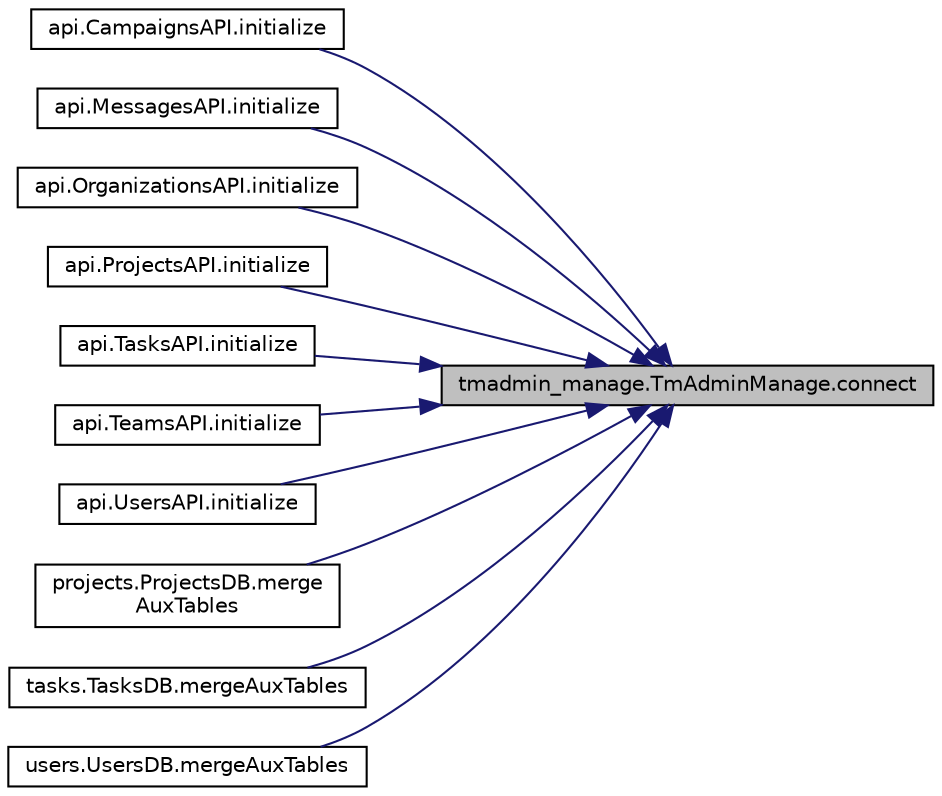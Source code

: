 digraph "tmadmin_manage.TmAdminManage.connect"
{
 // LATEX_PDF_SIZE
  edge [fontname="Helvetica",fontsize="10",labelfontname="Helvetica",labelfontsize="10"];
  node [fontname="Helvetica",fontsize="10",shape=record];
  rankdir="RL";
  Node1 [label="tmadmin_manage.TmAdminManage.connect",height=0.2,width=0.4,color="black", fillcolor="grey75", style="filled", fontcolor="black",tooltip=" "];
  Node1 -> Node2 [dir="back",color="midnightblue",fontsize="10",style="solid",fontname="Helvetica"];
  Node2 [label="api.CampaignsAPI.initialize",height=0.2,width=0.4,color="black", fillcolor="white", style="filled",URL="$classapi_1_1CampaignsAPI.html#a1627c55a16dd8c960912d3e513387edf",tooltip=" "];
  Node1 -> Node3 [dir="back",color="midnightblue",fontsize="10",style="solid",fontname="Helvetica"];
  Node3 [label="api.MessagesAPI.initialize",height=0.2,width=0.4,color="black", fillcolor="white", style="filled",URL="$classapi_1_1MessagesAPI.html#a650ace1f75b942437821ee4481fbd8a1",tooltip=" "];
  Node1 -> Node4 [dir="back",color="midnightblue",fontsize="10",style="solid",fontname="Helvetica"];
  Node4 [label="api.OrganizationsAPI.initialize",height=0.2,width=0.4,color="black", fillcolor="white", style="filled",URL="$classapi_1_1OrganizationsAPI.html#a39bbae7db4c459585d78c5a4a6a08040",tooltip=" "];
  Node1 -> Node5 [dir="back",color="midnightblue",fontsize="10",style="solid",fontname="Helvetica"];
  Node5 [label="api.ProjectsAPI.initialize",height=0.2,width=0.4,color="black", fillcolor="white", style="filled",URL="$classapi_1_1ProjectsAPI.html#a2ea91dc28c372aca70d905309a88bb0a",tooltip=" "];
  Node1 -> Node6 [dir="back",color="midnightblue",fontsize="10",style="solid",fontname="Helvetica"];
  Node6 [label="api.TasksAPI.initialize",height=0.2,width=0.4,color="black", fillcolor="white", style="filled",URL="$classapi_1_1TasksAPI.html#a07df5a630c058279f70c0bcf685b8c0b",tooltip=" "];
  Node1 -> Node7 [dir="back",color="midnightblue",fontsize="10",style="solid",fontname="Helvetica"];
  Node7 [label="api.TeamsAPI.initialize",height=0.2,width=0.4,color="black", fillcolor="white", style="filled",URL="$classapi_1_1TeamsAPI.html#aa9ae42cd5ff6e8f6c422bff8666b962f",tooltip=" "];
  Node1 -> Node8 [dir="back",color="midnightblue",fontsize="10",style="solid",fontname="Helvetica"];
  Node8 [label="api.UsersAPI.initialize",height=0.2,width=0.4,color="black", fillcolor="white", style="filled",URL="$classapi_1_1UsersAPI.html#ab5030f393b6795bbc37b5e3548f5c9f8",tooltip=" "];
  Node1 -> Node9 [dir="back",color="midnightblue",fontsize="10",style="solid",fontname="Helvetica"];
  Node9 [label="projects.ProjectsDB.merge\lAuxTables",height=0.2,width=0.4,color="black", fillcolor="white", style="filled",URL="$classprojects_1_1ProjectsDB.html#afd4ca8b98d80895a97ea866ee3422d27",tooltip=" "];
  Node1 -> Node10 [dir="back",color="midnightblue",fontsize="10",style="solid",fontname="Helvetica"];
  Node10 [label="tasks.TasksDB.mergeAuxTables",height=0.2,width=0.4,color="black", fillcolor="white", style="filled",URL="$classtasks_1_1TasksDB.html#af050eece1125f4d07359c66461b08d3b",tooltip=" "];
  Node1 -> Node11 [dir="back",color="midnightblue",fontsize="10",style="solid",fontname="Helvetica"];
  Node11 [label="users.UsersDB.mergeAuxTables",height=0.2,width=0.4,color="black", fillcolor="white", style="filled",URL="$classusers_1_1UsersDB.html#a211a51d70fea3b4a3691a6ddc7e24b84",tooltip=" "];
}
